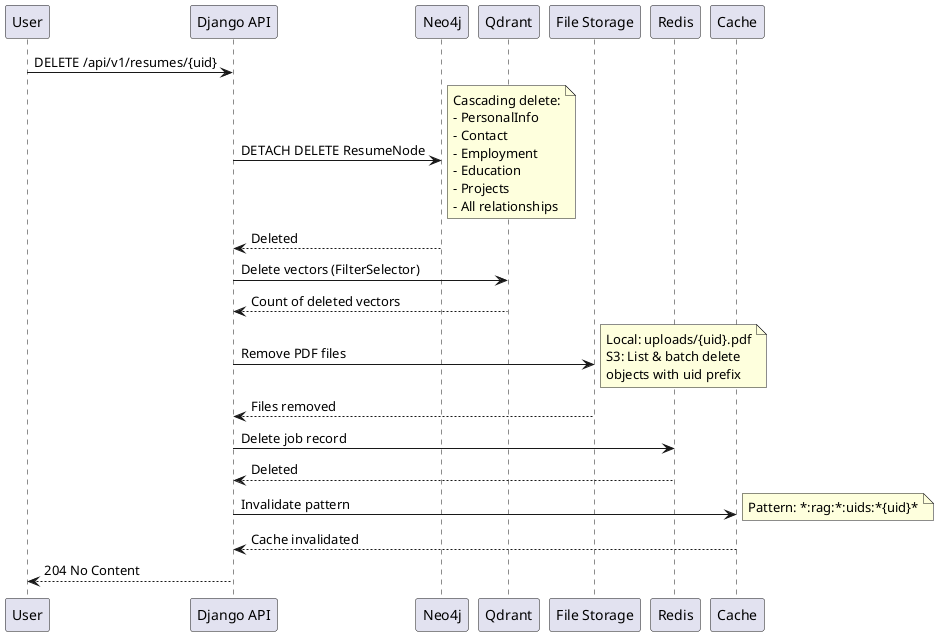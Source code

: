 @startuml
participant User
participant "Django API" as API
participant Neo4j
participant Qdrant
participant "File Storage" as Storage
participant Redis
participant "Cache" as Cache

User -> API: DELETE /api/v1/resumes/{uid}

API -> Neo4j: DETACH DELETE ResumeNode
note right
  Cascading delete:
  - PersonalInfo
  - Contact
  - Employment
  - Education
  - Projects
  - All relationships
end note
Neo4j --> API: Deleted

API -> Qdrant: Delete vectors (FilterSelector)
Qdrant --> API: Count of deleted vectors

API -> Storage: Remove PDF files
note right
  Local: uploads/{uid}.pdf
  S3: List & batch delete
  objects with uid prefix
end note
Storage --> API: Files removed

API -> Redis: Delete job record
Redis --> API: Deleted

API -> Cache: Invalidate pattern
note right
  Pattern: *:rag:*:uids:*{uid}*
end note
Cache --> API: Cache invalidated

API --> User: 204 No Content
@enduml
